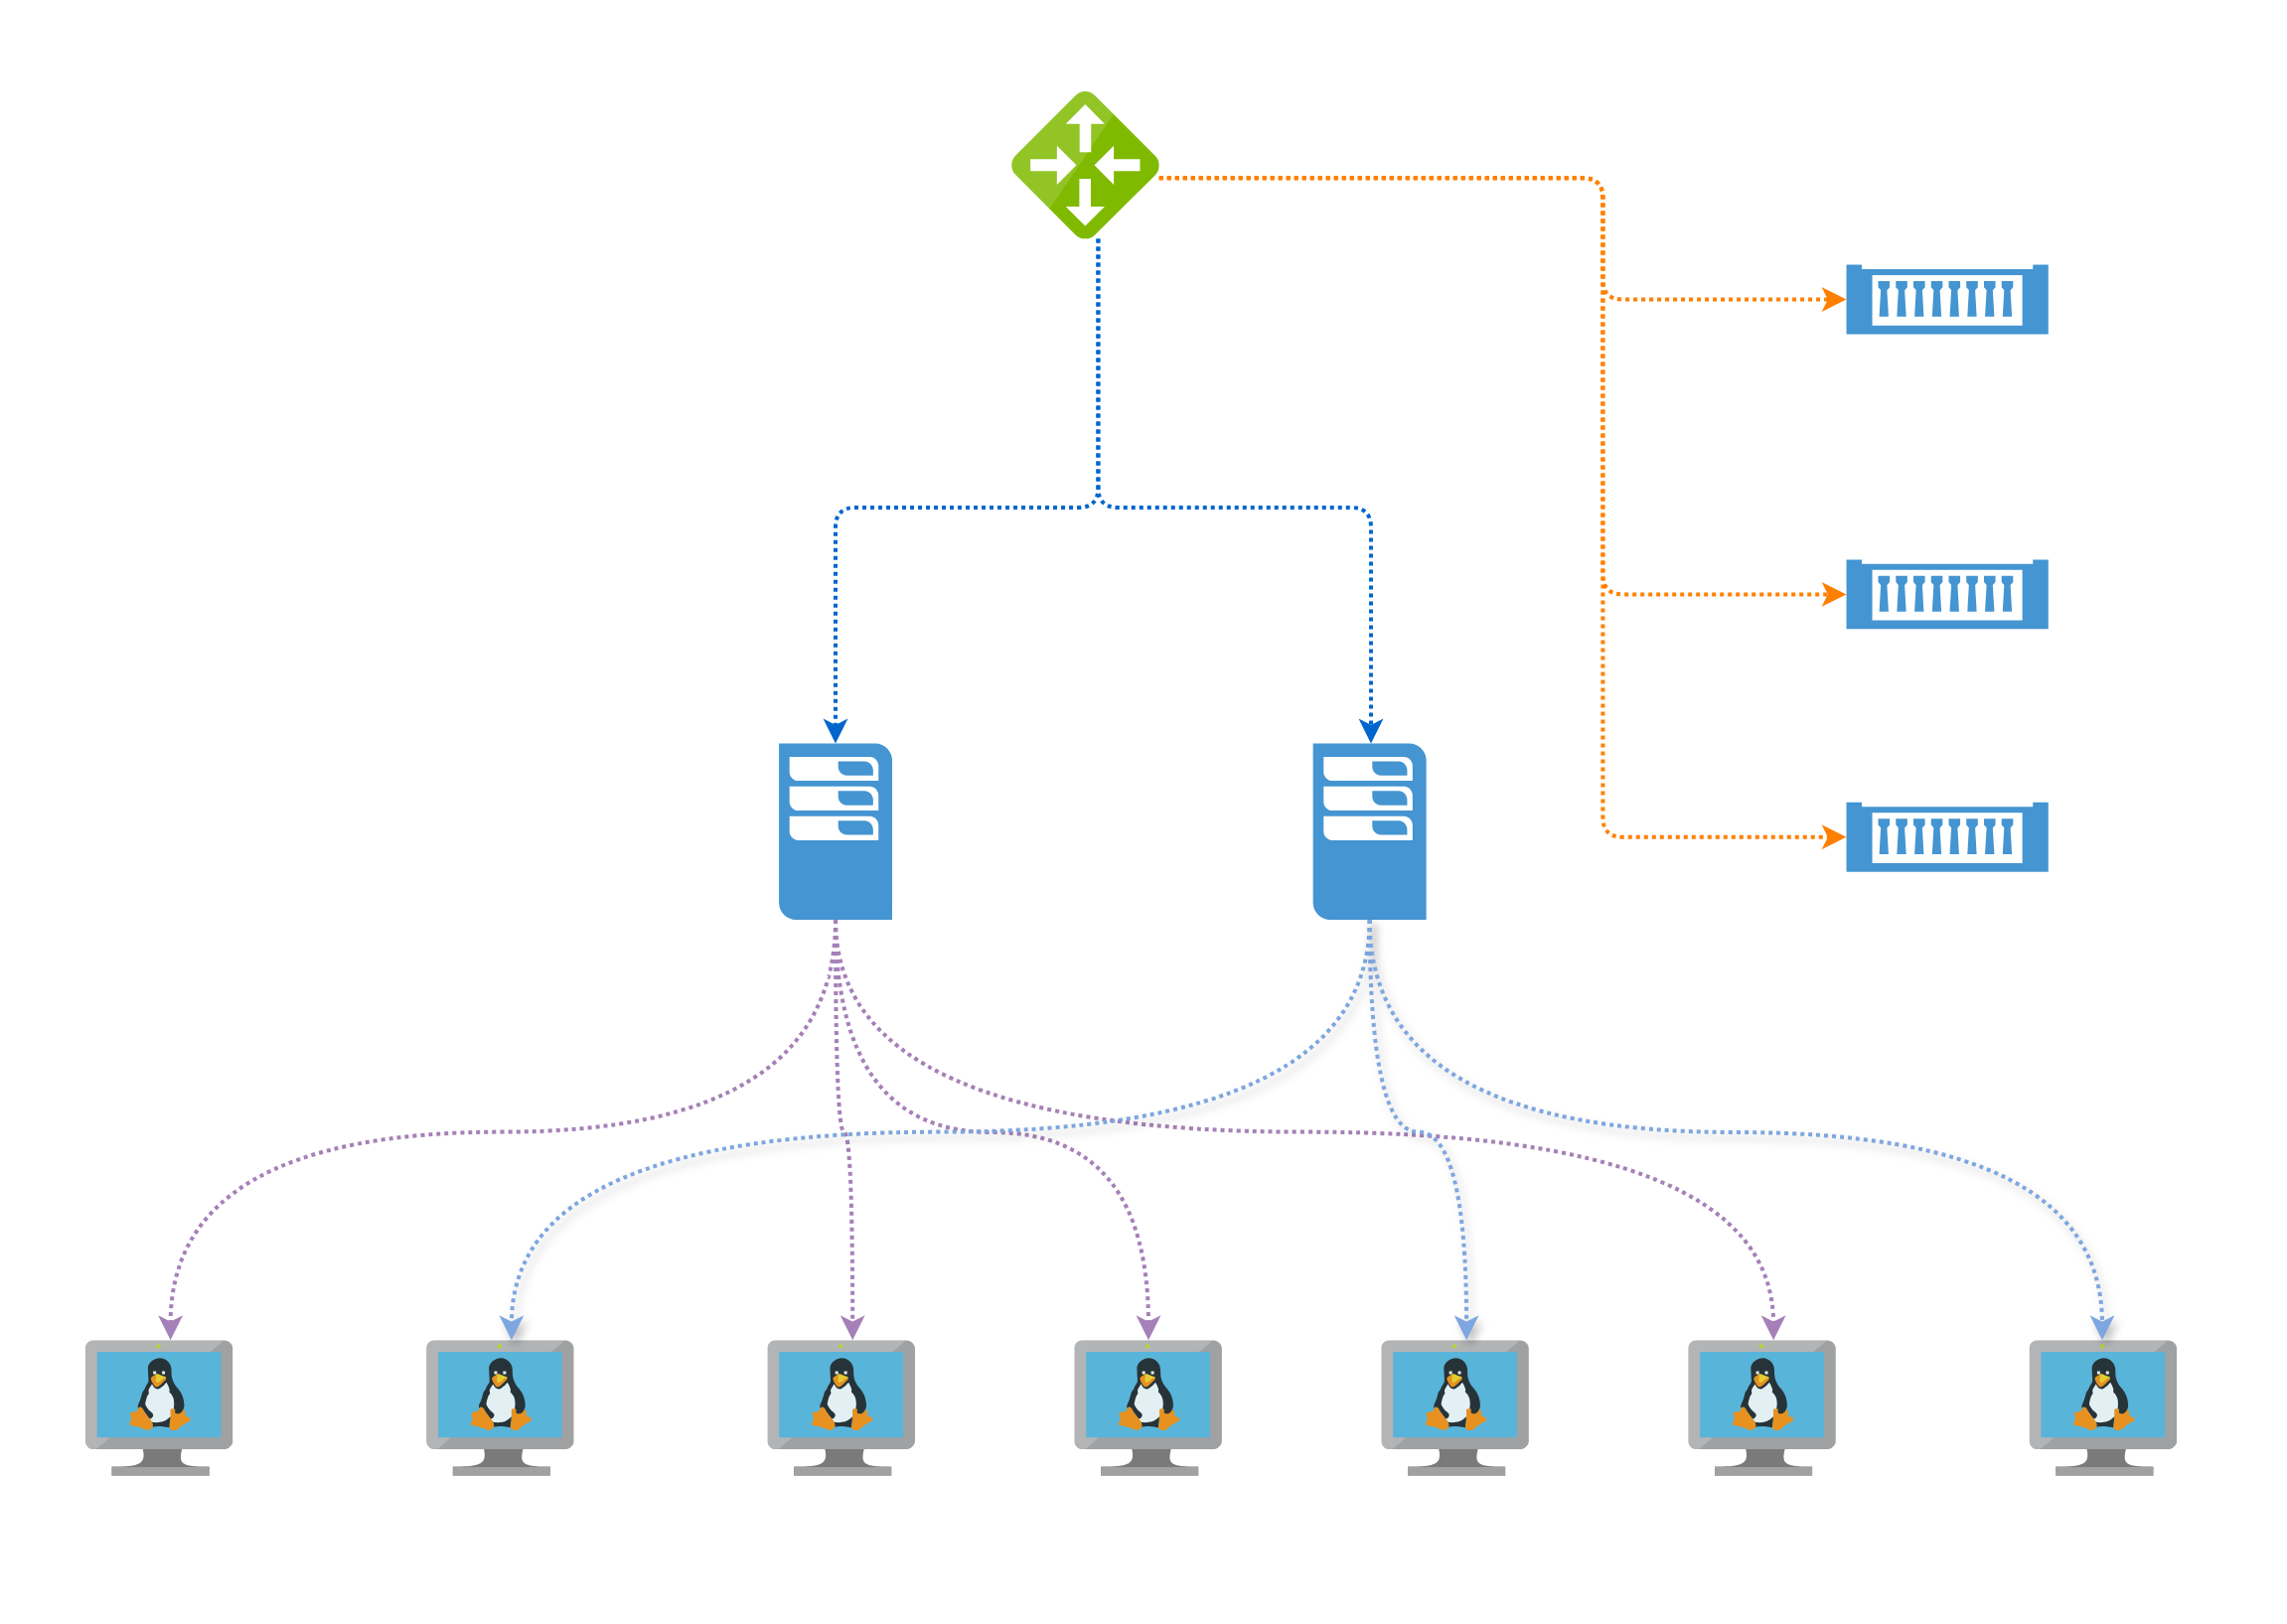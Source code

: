 <mxfile version="27.0.5">
  <diagram name="Page-1" id="TpXAAriYojwalOuxlhiy">
    <mxGraphModel dx="2058" dy="1146" grid="1" gridSize="10" guides="1" tooltips="1" connect="1" arrows="1" fold="1" page="1" pageScale="1" pageWidth="1169" pageHeight="827" background="none" math="0" shadow="0">
      <root>
        <mxCell id="0" />
        <mxCell id="1" parent="0" />
        <mxCell id="ZCXp7PUb_-F9p9PLJJs9-19" value="" style="group;movable=1;resizable=1;rotatable=1;deletable=1;editable=1;locked=0;connectable=1;" parent="1" vertex="1" connectable="0">
          <mxGeometry x="647.821" y="378.254" width="120.149" height="141.079" as="geometry" />
        </mxCell>
        <mxCell id="ZCXp7PUb_-F9p9PLJJs9-13" value="" style="pointerEvents=1;shadow=0;dashed=0;html=1;strokeColor=none;fillColor=#4495D1;labelPosition=center;verticalLabelPosition=bottom;verticalAlign=top;align=center;outlineConnect=0;shape=mxgraph.veeam.2d.esx_esxi;movable=1;resizable=1;rotatable=1;deletable=1;editable=1;locked=0;connectable=1;" parent="ZCXp7PUb_-F9p9PLJJs9-19" vertex="1">
          <mxGeometry x="23.0" width="56.985" height="88.698" as="geometry" />
        </mxCell>
        <mxCell id="ZCXp7PUb_-F9p9PLJJs9-18" value="&lt;b&gt;&lt;font style=&quot;color: rgb(255, 255, 255);&quot;&gt;home-pve02&lt;/font&gt;&lt;/b&gt;" style="text;html=1;align=center;verticalAlign=middle;whiteSpace=wrap;rounded=0;movable=1;resizable=1;rotatable=1;deletable=1;editable=1;locked=0;connectable=1;" parent="ZCXp7PUb_-F9p9PLJJs9-19" vertex="1">
          <mxGeometry x="-17.164" y="88.698" width="137.313" height="52.381" as="geometry" />
        </mxCell>
        <mxCell id="ZCXp7PUb_-F9p9PLJJs9-27" value="" style="group;movable=1;resizable=1;rotatable=1;deletable=1;editable=1;locked=0;connectable=1;" parent="1" vertex="1" connectable="0">
          <mxGeometry x="476.179" y="50" width="171.642" height="139.683" as="geometry" />
        </mxCell>
        <object label="" id="ZCXp7PUb_-F9p9PLJJs9-4">
          <mxCell style="image;sketch=0;aspect=fixed;points=[];align=center;fontSize=12;image=img/lib/mscae/Local_Network_Gateways.svg;container=0;movable=1;resizable=1;rotatable=1;deletable=1;editable=1;locked=0;connectable=1;" parent="ZCXp7PUb_-F9p9PLJJs9-27" vertex="1">
            <mxGeometry x="42.91" width="74.305" height="74.305" as="geometry" />
          </mxCell>
        </object>
        <mxCell id="ZCXp7PUb_-F9p9PLJJs9-25" value="&lt;b&gt;&lt;font style=&quot;color: rgb(255, 255, 255);&quot;&gt;Unifi Router&lt;/font&gt;&lt;/b&gt;" style="text;html=1;align=center;verticalAlign=middle;whiteSpace=wrap;rounded=0;container=0;movable=1;resizable=1;rotatable=1;deletable=1;editable=1;locked=0;connectable=1;" parent="ZCXp7PUb_-F9p9PLJJs9-27" vertex="1">
          <mxGeometry y="-45.397" width="171.642" height="52.381" as="geometry" />
        </mxCell>
        <mxCell id="ZCXp7PUb_-F9p9PLJJs9-30" style="edgeStyle=orthogonalEdgeStyle;rounded=1;orthogonalLoop=1;jettySize=auto;html=1;dashed=1;dashPattern=1 1;strokeWidth=2;jumpSize=6;curved=0;strokeColor=#0066CC;movable=1;resizable=1;rotatable=1;deletable=1;editable=1;locked=0;connectable=1;" parent="1" source="ZCXp7PUb_-F9p9PLJJs9-4" target="ZCXp7PUb_-F9p9PLJJs9-23" edge="1">
          <mxGeometry relative="1" as="geometry">
            <Array as="points">
              <mxPoint x="562.687" y="259.524" />
              <mxPoint x="430.522" y="259.524" />
            </Array>
          </mxGeometry>
        </mxCell>
        <mxCell id="ZCXp7PUb_-F9p9PLJJs9-31" style="edgeStyle=orthogonalEdgeStyle;rounded=1;orthogonalLoop=1;jettySize=auto;html=1;dashed=1;dashPattern=1 1;strokeWidth=2;jumpStyle=arc;flowAnimation=0;jumpSize=6;curved=0;strokeColor=#0066CC;movable=1;resizable=1;rotatable=1;deletable=1;editable=1;locked=0;connectable=1;" parent="1" source="ZCXp7PUb_-F9p9PLJJs9-4" target="ZCXp7PUb_-F9p9PLJJs9-13" edge="1">
          <mxGeometry relative="1" as="geometry">
            <Array as="points">
              <mxPoint x="562.687" y="259.524" />
              <mxPoint x="700.0" y="259.524" />
            </Array>
          </mxGeometry>
        </mxCell>
        <mxCell id="ZCXp7PUb_-F9p9PLJJs9-34" value="" style="group;movable=1;resizable=1;rotatable=1;deletable=1;editable=1;locked=0;connectable=1;" parent="1" vertex="1" connectable="0">
          <mxGeometry x="10" y="678.571" width="171.642" height="141.429" as="geometry" />
        </mxCell>
        <mxCell id="ZCXp7PUb_-F9p9PLJJs9-5" value="" style="image;sketch=0;aspect=fixed;html=1;points=[];align=center;fontSize=12;image=img/lib/mscae/VM_Linux.svg;movable=1;resizable=1;rotatable=1;deletable=1;editable=1;locked=0;connectable=1;" parent="ZCXp7PUb_-F9p9PLJJs9-34" vertex="1">
          <mxGeometry x="42.91" width="74.305" height="68.36" as="geometry" />
        </mxCell>
        <mxCell id="ZCXp7PUb_-F9p9PLJJs9-33" value="&lt;b&gt;&lt;font style=&quot;color: rgb(255, 255, 255);&quot;&gt;tl-docker01&lt;/font&gt;&lt;/b&gt;" style="text;html=1;align=center;verticalAlign=middle;whiteSpace=wrap;rounded=0;movable=1;resizable=1;rotatable=1;deletable=1;editable=1;locked=0;connectable=1;" parent="ZCXp7PUb_-F9p9PLJJs9-34" vertex="1">
          <mxGeometry y="89.048" width="171.642" height="52.381" as="geometry" />
        </mxCell>
        <mxCell id="ZCXp7PUb_-F9p9PLJJs9-35" value="" style="group;movable=1;resizable=1;rotatable=1;deletable=1;editable=1;locked=0;connectable=1;" parent="1" vertex="1" connectable="0">
          <mxGeometry x="181.642" y="678.571" width="171.642" height="141.429" as="geometry" />
        </mxCell>
        <mxCell id="ZCXp7PUb_-F9p9PLJJs9-36" value="" style="image;sketch=0;aspect=fixed;html=1;points=[];align=center;fontSize=12;image=img/lib/mscae/VM_Linux.svg;movable=1;resizable=1;rotatable=1;deletable=1;editable=1;locked=0;connectable=1;" parent="ZCXp7PUb_-F9p9PLJJs9-35" vertex="1">
          <mxGeometry x="42.91" width="74.305" height="68.36" as="geometry" />
        </mxCell>
        <mxCell id="ZCXp7PUb_-F9p9PLJJs9-37" value="&lt;b&gt;&lt;font style=&quot;color: rgb(255, 255, 255);&quot;&gt;tl-docker02&lt;/font&gt;&lt;/b&gt;" style="text;html=1;align=center;verticalAlign=middle;whiteSpace=wrap;rounded=0;movable=1;resizable=1;rotatable=1;deletable=1;editable=1;locked=0;connectable=1;" parent="ZCXp7PUb_-F9p9PLJJs9-35" vertex="1">
          <mxGeometry y="89.048" width="171.642" height="52.381" as="geometry" />
        </mxCell>
        <mxCell id="ZCXp7PUb_-F9p9PLJJs9-38" value="" style="group;movable=1;resizable=1;rotatable=1;deletable=1;editable=1;locked=0;connectable=1;" parent="1" vertex="1" connectable="0">
          <mxGeometry x="353.284" y="678.571" width="171.642" height="141.429" as="geometry" />
        </mxCell>
        <mxCell id="ZCXp7PUb_-F9p9PLJJs9-39" value="" style="image;sketch=0;aspect=fixed;html=1;points=[];align=center;fontSize=12;image=img/lib/mscae/VM_Linux.svg;movable=1;resizable=1;rotatable=1;deletable=1;editable=1;locked=0;connectable=1;" parent="ZCXp7PUb_-F9p9PLJJs9-38" vertex="1">
          <mxGeometry x="42.91" width="74.305" height="68.36" as="geometry" />
        </mxCell>
        <mxCell id="ZCXp7PUb_-F9p9PLJJs9-40" value="&lt;b&gt;&lt;font style=&quot;color: rgb(255, 255, 255);&quot;&gt;tl-docker03&lt;/font&gt;&lt;/b&gt;" style="text;html=1;align=center;verticalAlign=middle;whiteSpace=wrap;rounded=0;movable=1;resizable=1;rotatable=1;deletable=1;editable=1;locked=0;connectable=1;" parent="ZCXp7PUb_-F9p9PLJJs9-38" vertex="1">
          <mxGeometry y="89.048" width="171.642" height="52.381" as="geometry" />
        </mxCell>
        <mxCell id="ZCXp7PUb_-F9p9PLJJs9-41" value="" style="group;movable=1;resizable=1;rotatable=1;deletable=1;editable=1;locked=0;connectable=1;fontStyle=1" parent="1" vertex="1" connectable="0">
          <mxGeometry x="507.761" y="678.571" width="171.642" height="141.429" as="geometry" />
        </mxCell>
        <mxCell id="ZCXp7PUb_-F9p9PLJJs9-42" value="" style="image;sketch=0;aspect=fixed;html=1;points=[];align=center;fontSize=12;image=img/lib/mscae/VM_Linux.svg;movable=1;resizable=1;rotatable=1;deletable=1;editable=1;locked=0;connectable=1;" parent="ZCXp7PUb_-F9p9PLJJs9-41" vertex="1">
          <mxGeometry x="42.91" width="74.305" height="68.36" as="geometry" />
        </mxCell>
        <mxCell id="ZCXp7PUb_-F9p9PLJJs9-43" value="&lt;b&gt;&lt;font style=&quot;color: rgb(255, 255, 255);&quot;&gt;tl-docker04&lt;/font&gt;&lt;/b&gt;" style="text;html=1;align=center;verticalAlign=middle;whiteSpace=wrap;rounded=0;movable=1;resizable=1;rotatable=1;deletable=1;editable=1;locked=0;connectable=1;" parent="ZCXp7PUb_-F9p9PLJJs9-41" vertex="1">
          <mxGeometry y="89.048" width="171.642" height="52.381" as="geometry" />
        </mxCell>
        <mxCell id="ZCXp7PUb_-F9p9PLJJs9-44" value="" style="group;movable=1;resizable=1;rotatable=1;deletable=1;editable=1;locked=0;connectable=1;" parent="1" vertex="1" connectable="0">
          <mxGeometry x="662.239" y="678.571" width="171.642" height="141.429" as="geometry" />
        </mxCell>
        <mxCell id="ZCXp7PUb_-F9p9PLJJs9-45" value="" style="image;sketch=0;aspect=fixed;html=1;points=[];align=center;fontSize=12;image=img/lib/mscae/VM_Linux.svg;movable=1;resizable=1;rotatable=1;deletable=1;editable=1;locked=0;connectable=1;" parent="ZCXp7PUb_-F9p9PLJJs9-44" vertex="1">
          <mxGeometry x="42.91" width="74.305" height="68.36" as="geometry" />
        </mxCell>
        <mxCell id="ZCXp7PUb_-F9p9PLJJs9-46" value="&lt;b&gt;&lt;font style=&quot;color: rgb(255, 255, 255);&quot;&gt;tl-docker05&lt;/font&gt;&lt;/b&gt;" style="text;html=1;align=center;verticalAlign=middle;whiteSpace=wrap;rounded=0;movable=1;resizable=1;rotatable=1;deletable=1;editable=1;locked=0;connectable=1;" parent="ZCXp7PUb_-F9p9PLJJs9-44" vertex="1">
          <mxGeometry y="89.048" width="171.642" height="52.381" as="geometry" />
        </mxCell>
        <mxCell id="ZCXp7PUb_-F9p9PLJJs9-47" value="" style="group;movable=1;resizable=1;rotatable=1;deletable=1;editable=1;locked=0;connectable=1;" parent="1" vertex="1" connectable="0">
          <mxGeometry x="816.716" y="678.571" width="171.642" height="141.429" as="geometry" />
        </mxCell>
        <mxCell id="ZCXp7PUb_-F9p9PLJJs9-48" value="" style="image;sketch=0;aspect=fixed;html=1;points=[];align=center;fontSize=12;image=img/lib/mscae/VM_Linux.svg;movable=1;resizable=1;rotatable=1;deletable=1;editable=1;locked=0;connectable=1;" parent="ZCXp7PUb_-F9p9PLJJs9-47" vertex="1">
          <mxGeometry x="42.91" width="74.305" height="68.36" as="geometry" />
        </mxCell>
        <mxCell id="ZCXp7PUb_-F9p9PLJJs9-49" value="&lt;b&gt;&lt;font style=&quot;color: rgb(255, 255, 255);&quot;&gt;tl-docker06&lt;/font&gt;&lt;/b&gt;" style="text;html=1;align=center;verticalAlign=middle;whiteSpace=wrap;rounded=0;movable=1;resizable=1;rotatable=1;deletable=1;editable=1;locked=0;connectable=1;" parent="ZCXp7PUb_-F9p9PLJJs9-47" vertex="1">
          <mxGeometry y="89.048" width="171.642" height="52.381" as="geometry" />
        </mxCell>
        <mxCell id="ZCXp7PUb_-F9p9PLJJs9-50" value="" style="group;movable=1;resizable=1;rotatable=1;deletable=1;editable=1;locked=0;connectable=1;" parent="1" vertex="1" connectable="0">
          <mxGeometry x="988.358" y="678.571" width="171.642" height="141.429" as="geometry" />
        </mxCell>
        <mxCell id="ZCXp7PUb_-F9p9PLJJs9-51" value="" style="image;sketch=0;aspect=fixed;html=1;points=[];align=center;fontSize=12;image=img/lib/mscae/VM_Linux.svg;movable=1;resizable=1;rotatable=1;deletable=1;editable=1;locked=0;connectable=1;" parent="ZCXp7PUb_-F9p9PLJJs9-50" vertex="1">
          <mxGeometry x="42.91" width="74.305" height="68.36" as="geometry" />
        </mxCell>
        <mxCell id="ZCXp7PUb_-F9p9PLJJs9-52" value="&lt;b&gt;&lt;font style=&quot;color: rgb(255, 255, 255);&quot;&gt;tl-mysql01&lt;/font&gt;&lt;/b&gt;" style="text;html=1;align=center;verticalAlign=middle;whiteSpace=wrap;rounded=0;movable=1;resizable=1;rotatable=1;deletable=1;editable=1;locked=0;connectable=1;" parent="ZCXp7PUb_-F9p9PLJJs9-50" vertex="1">
          <mxGeometry y="89.048" width="171.642" height="52.381" as="geometry" />
        </mxCell>
        <mxCell id="ZCXp7PUb_-F9p9PLJJs9-57" value="11" style="group;movable=1;resizable=1;rotatable=1;deletable=1;editable=1;locked=0;connectable=1;" parent="1" vertex="1" connectable="0">
          <mxGeometry x="904.254" y="137.302" width="171.642" height="87.302" as="geometry" />
        </mxCell>
        <mxCell id="ZCXp7PUb_-F9p9PLJJs9-55" value="" style="shadow=0;dashed=0;html=1;strokeColor=none;fillColor=#4495D1;labelPosition=center;verticalLabelPosition=bottom;verticalAlign=top;align=center;outlineConnect=0;shape=mxgraph.veeam.2d.physical_storage;movable=1;resizable=1;rotatable=1;deletable=1;editable=1;locked=0;connectable=1;" parent="ZCXp7PUb_-F9p9PLJJs9-57" vertex="1">
          <mxGeometry x="35.015" width="101.612" height="34.921" as="geometry" />
        </mxCell>
        <mxCell id="ZCXp7PUb_-F9p9PLJJs9-56" value="TL-NAS01" style="text;html=1;align=center;verticalAlign=middle;whiteSpace=wrap;rounded=0;movable=1;resizable=1;rotatable=1;deletable=1;editable=1;locked=0;connectable=1;fontStyle=1;fontColor=#FFFFFF;" parent="ZCXp7PUb_-F9p9PLJJs9-57" vertex="1">
          <mxGeometry y="34.921" width="171.642" height="52.381" as="geometry" />
        </mxCell>
        <mxCell id="ZCXp7PUb_-F9p9PLJJs9-58" value="" style="group;movable=1;resizable=1;rotatable=1;deletable=1;editable=1;locked=0;connectable=1;" parent="1" vertex="1" connectable="0">
          <mxGeometry x="904.254" y="285.714" width="171.642" height="87.302" as="geometry" />
        </mxCell>
        <mxCell id="ZCXp7PUb_-F9p9PLJJs9-59" value="" style="shadow=0;dashed=0;html=1;strokeColor=none;fillColor=#4495D1;labelPosition=center;verticalLabelPosition=bottom;verticalAlign=top;align=center;outlineConnect=0;shape=mxgraph.veeam.2d.physical_storage;movable=1;resizable=1;rotatable=1;deletable=1;editable=1;locked=0;connectable=1;" parent="ZCXp7PUb_-F9p9PLJJs9-58" vertex="1">
          <mxGeometry x="35.015" width="101.612" height="34.921" as="geometry" />
        </mxCell>
        <mxCell id="ZCXp7PUb_-F9p9PLJJs9-60" value="&lt;b&gt;&lt;font style=&quot;color: rgb(255, 255, 255);&quot;&gt;TL-NAS02&lt;/font&gt;&lt;/b&gt;" style="text;html=1;align=center;verticalAlign=middle;whiteSpace=wrap;rounded=0;movable=1;resizable=1;rotatable=1;deletable=1;editable=1;locked=0;connectable=1;" parent="ZCXp7PUb_-F9p9PLJJs9-58" vertex="1">
          <mxGeometry y="34.921" width="171.642" height="52.381" as="geometry" />
        </mxCell>
        <mxCell id="ZCXp7PUb_-F9p9PLJJs9-61" value="" style="group;movable=1;resizable=1;rotatable=1;deletable=1;editable=1;locked=0;connectable=1;" parent="1" vertex="1" connectable="0">
          <mxGeometry x="904.254" y="407.937" width="171.642" height="87.302" as="geometry" />
        </mxCell>
        <mxCell id="ZCXp7PUb_-F9p9PLJJs9-62" value="" style="shadow=0;dashed=0;html=1;strokeColor=none;fillColor=#4495D1;labelPosition=center;verticalLabelPosition=bottom;verticalAlign=top;align=center;outlineConnect=0;shape=mxgraph.veeam.2d.physical_storage;movable=1;resizable=1;rotatable=1;deletable=1;editable=1;locked=0;connectable=1;" parent="ZCXp7PUb_-F9p9PLJJs9-61" vertex="1">
          <mxGeometry x="35.015" width="101.612" height="34.921" as="geometry" />
        </mxCell>
        <mxCell id="ZCXp7PUb_-F9p9PLJJs9-63" value="&lt;font style=&quot;color: rgb(255, 255, 255);&quot;&gt;&lt;b&gt;TL-M1S01&lt;/b&gt;&lt;/font&gt;" style="text;html=1;align=center;verticalAlign=middle;whiteSpace=wrap;rounded=0;movable=1;resizable=1;rotatable=1;deletable=1;editable=1;locked=0;connectable=1;" parent="ZCXp7PUb_-F9p9PLJJs9-61" vertex="1">
          <mxGeometry y="34.921" width="171.642" height="52.381" as="geometry" />
        </mxCell>
        <mxCell id="ZCXp7PUb_-F9p9PLJJs9-70" style="edgeStyle=orthogonalEdgeStyle;rounded=1;orthogonalLoop=1;jettySize=auto;html=1;curved=0;dashed=1;dashPattern=1 1;strokeWidth=2;strokeColor=#FF8000;movable=1;resizable=1;rotatable=1;deletable=1;editable=1;locked=0;connectable=1;" parent="1" source="ZCXp7PUb_-F9p9PLJJs9-4" target="ZCXp7PUb_-F9p9PLJJs9-55" edge="1">
          <mxGeometry relative="1" as="geometry">
            <Array as="points">
              <mxPoint x="816.716" y="93.651" />
              <mxPoint x="816.716" y="154.762" />
            </Array>
          </mxGeometry>
        </mxCell>
        <mxCell id="ZCXp7PUb_-F9p9PLJJs9-71" style="edgeStyle=orthogonalEdgeStyle;rounded=1;orthogonalLoop=1;jettySize=auto;html=1;dashed=1;dashPattern=1 1;curved=0;strokeWidth=2;strokeColor=#FF8000;movable=1;resizable=1;rotatable=1;deletable=1;editable=1;locked=0;connectable=1;" parent="1" source="ZCXp7PUb_-F9p9PLJJs9-4" target="ZCXp7PUb_-F9p9PLJJs9-59" edge="1">
          <mxGeometry relative="1" as="geometry">
            <Array as="points">
              <mxPoint x="816.716" y="93.651" />
              <mxPoint x="816.716" y="303.175" />
            </Array>
          </mxGeometry>
        </mxCell>
        <mxCell id="ZCXp7PUb_-F9p9PLJJs9-72" style="edgeStyle=orthogonalEdgeStyle;rounded=1;orthogonalLoop=1;jettySize=auto;html=1;dashed=1;dashPattern=1 1;curved=0;startArrow=none;startFill=0;strokeWidth=2;strokeColor=#FF8000;movable=1;resizable=1;rotatable=1;deletable=1;editable=1;locked=0;connectable=1;" parent="1" source="ZCXp7PUb_-F9p9PLJJs9-4" target="ZCXp7PUb_-F9p9PLJJs9-62" edge="1">
          <mxGeometry relative="1" as="geometry">
            <Array as="points">
              <mxPoint x="816.716" y="93.651" />
              <mxPoint x="816.716" y="425.397" />
            </Array>
          </mxGeometry>
        </mxCell>
        <mxCell id="ZCXp7PUb_-F9p9PLJJs9-74" style="edgeStyle=orthogonalEdgeStyle;rounded=0;orthogonalLoop=1;jettySize=auto;html=1;exitX=0.5;exitY=0;exitDx=0;exitDy=0;dashed=1;dashPattern=1 1;strokeWidth=2;strokeColor=#A680B8;movable=1;resizable=1;rotatable=1;deletable=1;editable=1;locked=0;connectable=1;curved=1;" parent="1" source="ZCXp7PUb_-F9p9PLJJs9-24" target="ZCXp7PUb_-F9p9PLJJs9-5" edge="1">
          <mxGeometry relative="1" as="geometry">
            <Array as="points">
              <mxPoint x="430.522" y="573.81" />
              <mxPoint x="95.821" y="573.81" />
            </Array>
          </mxGeometry>
        </mxCell>
        <mxCell id="ZCXp7PUb_-F9p9PLJJs9-22" value="" style="group;movable=1;resizable=1;rotatable=1;deletable=1;editable=1;locked=0;connectable=1;" parent="1" vertex="1" connectable="0">
          <mxGeometry x="379.03" y="378.254" width="120.149" height="141.079" as="geometry" />
        </mxCell>
        <mxCell id="ZCXp7PUb_-F9p9PLJJs9-23" value="" style="pointerEvents=1;shadow=0;dashed=0;html=1;strokeColor=none;fillColor=#4495D1;labelPosition=center;verticalLabelPosition=bottom;verticalAlign=top;align=center;outlineConnect=0;shape=mxgraph.veeam.2d.esx_esxi;movable=1;resizable=1;rotatable=1;deletable=1;editable=1;locked=0;connectable=1;" parent="ZCXp7PUb_-F9p9PLJJs9-22" vertex="1">
          <mxGeometry x="23.0" width="56.985" height="88.698" as="geometry" />
        </mxCell>
        <mxCell id="ZCXp7PUb_-F9p9PLJJs9-24" value="&lt;b&gt;&lt;font style=&quot;color: rgb(255, 255, 255);&quot;&gt;home-pve01&lt;/font&gt;&lt;/b&gt;" style="text;html=1;align=center;verticalAlign=middle;whiteSpace=wrap;rounded=0;movable=1;resizable=1;rotatable=1;deletable=1;editable=1;locked=0;connectable=1;" parent="ZCXp7PUb_-F9p9PLJJs9-22" vertex="1">
          <mxGeometry x="-17.164" y="88.698" width="137.313" height="52.381" as="geometry" />
        </mxCell>
        <mxCell id="ZCXp7PUb_-F9p9PLJJs9-75" style="edgeStyle=orthogonalEdgeStyle;rounded=0;orthogonalLoop=1;jettySize=auto;html=1;exitX=0.5;exitY=0;exitDx=0;exitDy=0;dashed=1;dashPattern=1 1;strokeWidth=2;strokeColor=#A680B8;movable=1;resizable=1;rotatable=1;deletable=1;editable=1;locked=0;connectable=1;curved=1;" parent="1" source="ZCXp7PUb_-F9p9PLJJs9-24" target="ZCXp7PUb_-F9p9PLJJs9-39" edge="1">
          <mxGeometry relative="1" as="geometry">
            <Array as="points">
              <mxPoint x="430.522" y="573.81" />
              <mxPoint x="439.104" y="573.81" />
            </Array>
          </mxGeometry>
        </mxCell>
        <mxCell id="ZCXp7PUb_-F9p9PLJJs9-76" style="edgeStyle=orthogonalEdgeStyle;rounded=0;orthogonalLoop=1;jettySize=auto;html=1;exitX=0.5;exitY=0;exitDx=0;exitDy=0;dashed=1;dashPattern=1 1;strokeWidth=2;strokeColor=#A680B8;movable=1;resizable=1;rotatable=1;deletable=1;editable=1;locked=0;connectable=1;curved=1;" parent="1" source="ZCXp7PUb_-F9p9PLJJs9-24" target="ZCXp7PUb_-F9p9PLJJs9-42" edge="1">
          <mxGeometry relative="1" as="geometry">
            <Array as="points">
              <mxPoint x="431" y="574" />
              <mxPoint x="588" y="574" />
            </Array>
          </mxGeometry>
        </mxCell>
        <mxCell id="ZCXp7PUb_-F9p9PLJJs9-77" style="edgeStyle=orthogonalEdgeStyle;rounded=0;orthogonalLoop=1;jettySize=auto;html=1;exitX=0.5;exitY=0;exitDx=0;exitDy=0;dashed=1;dashPattern=1 1;strokeWidth=2;strokeColor=#A680B8;movable=1;resizable=1;rotatable=1;deletable=1;editable=1;locked=0;connectable=1;curved=1;" parent="1" source="ZCXp7PUb_-F9p9PLJJs9-24" target="ZCXp7PUb_-F9p9PLJJs9-48" edge="1">
          <mxGeometry relative="1" as="geometry">
            <Array as="points">
              <mxPoint x="430.522" y="573.81" />
              <mxPoint x="902.537" y="573.81" />
            </Array>
          </mxGeometry>
        </mxCell>
        <mxCell id="ZCXp7PUb_-F9p9PLJJs9-78" style="edgeStyle=orthogonalEdgeStyle;rounded=0;orthogonalLoop=1;jettySize=auto;html=1;exitX=0.5;exitY=0;exitDx=0;exitDy=0;dashed=1;dashPattern=1 1;strokeWidth=2;strokeColor=#7EA6E0;movable=1;resizable=1;rotatable=1;deletable=1;editable=1;locked=0;connectable=1;curved=1;shadow=1;jumpStyle=none;" parent="1" source="ZCXp7PUb_-F9p9PLJJs9-18" target="ZCXp7PUb_-F9p9PLJJs9-36" edge="1">
          <mxGeometry relative="1" as="geometry">
            <Array as="points">
              <mxPoint x="700.0" y="573.81" />
              <mxPoint x="267.463" y="573.81" />
            </Array>
          </mxGeometry>
        </mxCell>
        <mxCell id="ZCXp7PUb_-F9p9PLJJs9-79" style="edgeStyle=orthogonalEdgeStyle;rounded=0;orthogonalLoop=1;jettySize=auto;html=1;exitX=0.5;exitY=0;exitDx=0;exitDy=0;dashed=1;dashPattern=1 1;strokeWidth=2;strokeColor=#7EA6E0;movable=1;resizable=1;rotatable=1;deletable=1;editable=1;locked=0;connectable=1;curved=1;shadow=1;" parent="1" source="ZCXp7PUb_-F9p9PLJJs9-18" target="ZCXp7PUb_-F9p9PLJJs9-45" edge="1">
          <mxGeometry relative="1" as="geometry">
            <Array as="points">
              <mxPoint x="700.0" y="573.81" />
              <mxPoint x="748.06" y="573.81" />
            </Array>
          </mxGeometry>
        </mxCell>
        <mxCell id="ZCXp7PUb_-F9p9PLJJs9-80" style="edgeStyle=orthogonalEdgeStyle;rounded=0;orthogonalLoop=1;jettySize=auto;html=1;dashed=1;dashPattern=1 1;strokeWidth=2;strokeColor=#7EA6E0;movable=1;resizable=1;rotatable=1;deletable=1;editable=1;locked=0;connectable=1;curved=1;exitX=0.5;exitY=0;exitDx=0;exitDy=0;shadow=1;" parent="1" source="ZCXp7PUb_-F9p9PLJJs9-18" target="ZCXp7PUb_-F9p9PLJJs9-51" edge="1">
          <mxGeometry relative="1" as="geometry">
            <Array as="points">
              <mxPoint x="699" y="574" />
              <mxPoint x="1068" y="574" />
            </Array>
            <mxPoint x="707.22" y="450.002" as="sourcePoint" />
            <mxPoint x="1060" y="670" as="targetPoint" />
          </mxGeometry>
        </mxCell>
      </root>
    </mxGraphModel>
  </diagram>
</mxfile>

